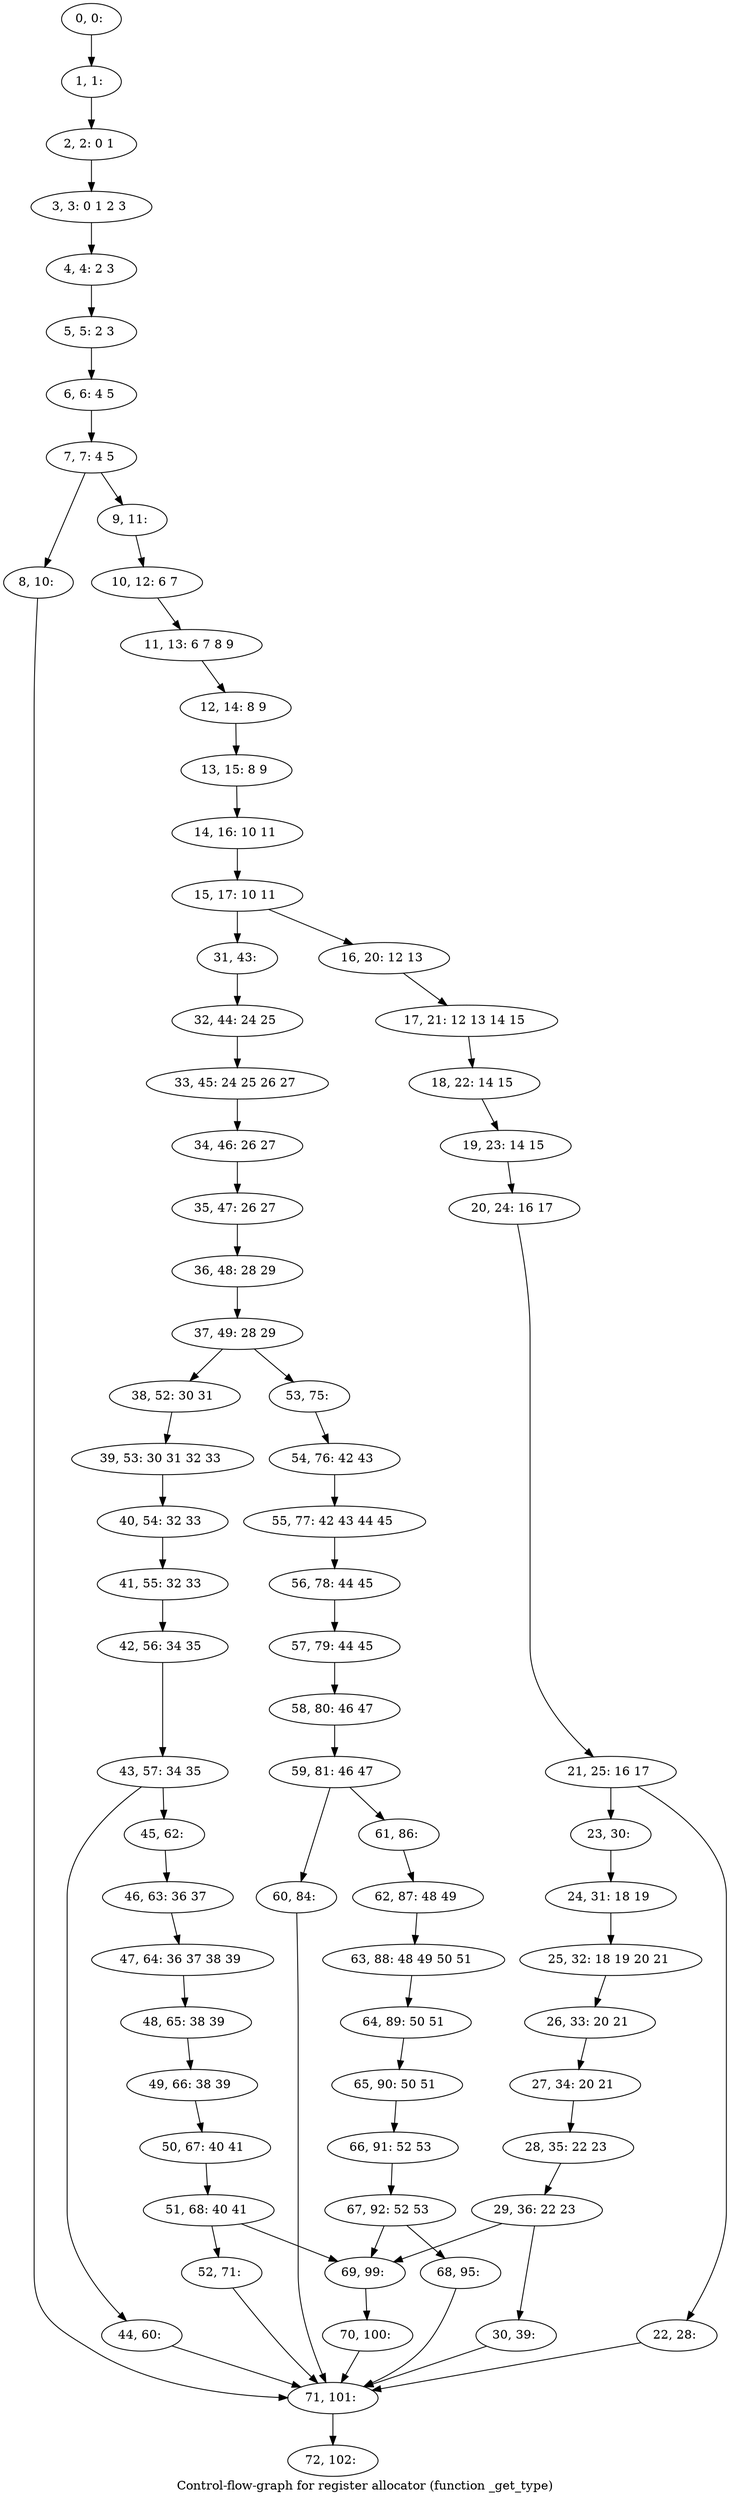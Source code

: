 digraph G {
graph [label="Control-flow-graph for register allocator (function _get_type)"]
0[label="0, 0: "];
1[label="1, 1: "];
2[label="2, 2: 0 1 "];
3[label="3, 3: 0 1 2 3 "];
4[label="4, 4: 2 3 "];
5[label="5, 5: 2 3 "];
6[label="6, 6: 4 5 "];
7[label="7, 7: 4 5 "];
8[label="8, 10: "];
9[label="9, 11: "];
10[label="10, 12: 6 7 "];
11[label="11, 13: 6 7 8 9 "];
12[label="12, 14: 8 9 "];
13[label="13, 15: 8 9 "];
14[label="14, 16: 10 11 "];
15[label="15, 17: 10 11 "];
16[label="16, 20: 12 13 "];
17[label="17, 21: 12 13 14 15 "];
18[label="18, 22: 14 15 "];
19[label="19, 23: 14 15 "];
20[label="20, 24: 16 17 "];
21[label="21, 25: 16 17 "];
22[label="22, 28: "];
23[label="23, 30: "];
24[label="24, 31: 18 19 "];
25[label="25, 32: 18 19 20 21 "];
26[label="26, 33: 20 21 "];
27[label="27, 34: 20 21 "];
28[label="28, 35: 22 23 "];
29[label="29, 36: 22 23 "];
30[label="30, 39: "];
31[label="31, 43: "];
32[label="32, 44: 24 25 "];
33[label="33, 45: 24 25 26 27 "];
34[label="34, 46: 26 27 "];
35[label="35, 47: 26 27 "];
36[label="36, 48: 28 29 "];
37[label="37, 49: 28 29 "];
38[label="38, 52: 30 31 "];
39[label="39, 53: 30 31 32 33 "];
40[label="40, 54: 32 33 "];
41[label="41, 55: 32 33 "];
42[label="42, 56: 34 35 "];
43[label="43, 57: 34 35 "];
44[label="44, 60: "];
45[label="45, 62: "];
46[label="46, 63: 36 37 "];
47[label="47, 64: 36 37 38 39 "];
48[label="48, 65: 38 39 "];
49[label="49, 66: 38 39 "];
50[label="50, 67: 40 41 "];
51[label="51, 68: 40 41 "];
52[label="52, 71: "];
53[label="53, 75: "];
54[label="54, 76: 42 43 "];
55[label="55, 77: 42 43 44 45 "];
56[label="56, 78: 44 45 "];
57[label="57, 79: 44 45 "];
58[label="58, 80: 46 47 "];
59[label="59, 81: 46 47 "];
60[label="60, 84: "];
61[label="61, 86: "];
62[label="62, 87: 48 49 "];
63[label="63, 88: 48 49 50 51 "];
64[label="64, 89: 50 51 "];
65[label="65, 90: 50 51 "];
66[label="66, 91: 52 53 "];
67[label="67, 92: 52 53 "];
68[label="68, 95: "];
69[label="69, 99: "];
70[label="70, 100: "];
71[label="71, 101: "];
72[label="72, 102: "];
0->1 ;
1->2 ;
2->3 ;
3->4 ;
4->5 ;
5->6 ;
6->7 ;
7->8 ;
7->9 ;
8->71 ;
9->10 ;
10->11 ;
11->12 ;
12->13 ;
13->14 ;
14->15 ;
15->16 ;
15->31 ;
16->17 ;
17->18 ;
18->19 ;
19->20 ;
20->21 ;
21->22 ;
21->23 ;
22->71 ;
23->24 ;
24->25 ;
25->26 ;
26->27 ;
27->28 ;
28->29 ;
29->30 ;
29->69 ;
30->71 ;
31->32 ;
32->33 ;
33->34 ;
34->35 ;
35->36 ;
36->37 ;
37->38 ;
37->53 ;
38->39 ;
39->40 ;
40->41 ;
41->42 ;
42->43 ;
43->44 ;
43->45 ;
44->71 ;
45->46 ;
46->47 ;
47->48 ;
48->49 ;
49->50 ;
50->51 ;
51->52 ;
51->69 ;
52->71 ;
53->54 ;
54->55 ;
55->56 ;
56->57 ;
57->58 ;
58->59 ;
59->60 ;
59->61 ;
60->71 ;
61->62 ;
62->63 ;
63->64 ;
64->65 ;
65->66 ;
66->67 ;
67->68 ;
67->69 ;
68->71 ;
69->70 ;
70->71 ;
71->72 ;
}

